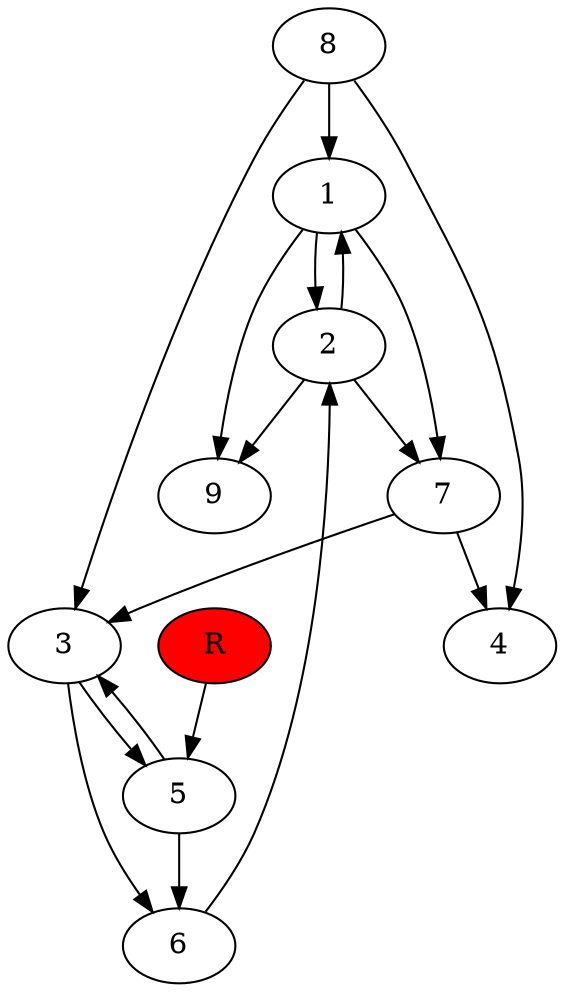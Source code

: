 digraph prb5736 {
	1
	2
	3
	4
	5
	6
	7
	8
	R [fillcolor="#ff0000" style=filled]
	1 -> 2
	1 -> 7
	1 -> 9
	2 -> 1
	2 -> 7
	2 -> 9
	3 -> 5
	3 -> 6
	5 -> 3
	5 -> 6
	6 -> 2
	7 -> 3
	7 -> 4
	8 -> 1
	8 -> 3
	8 -> 4
	R -> 5
}
